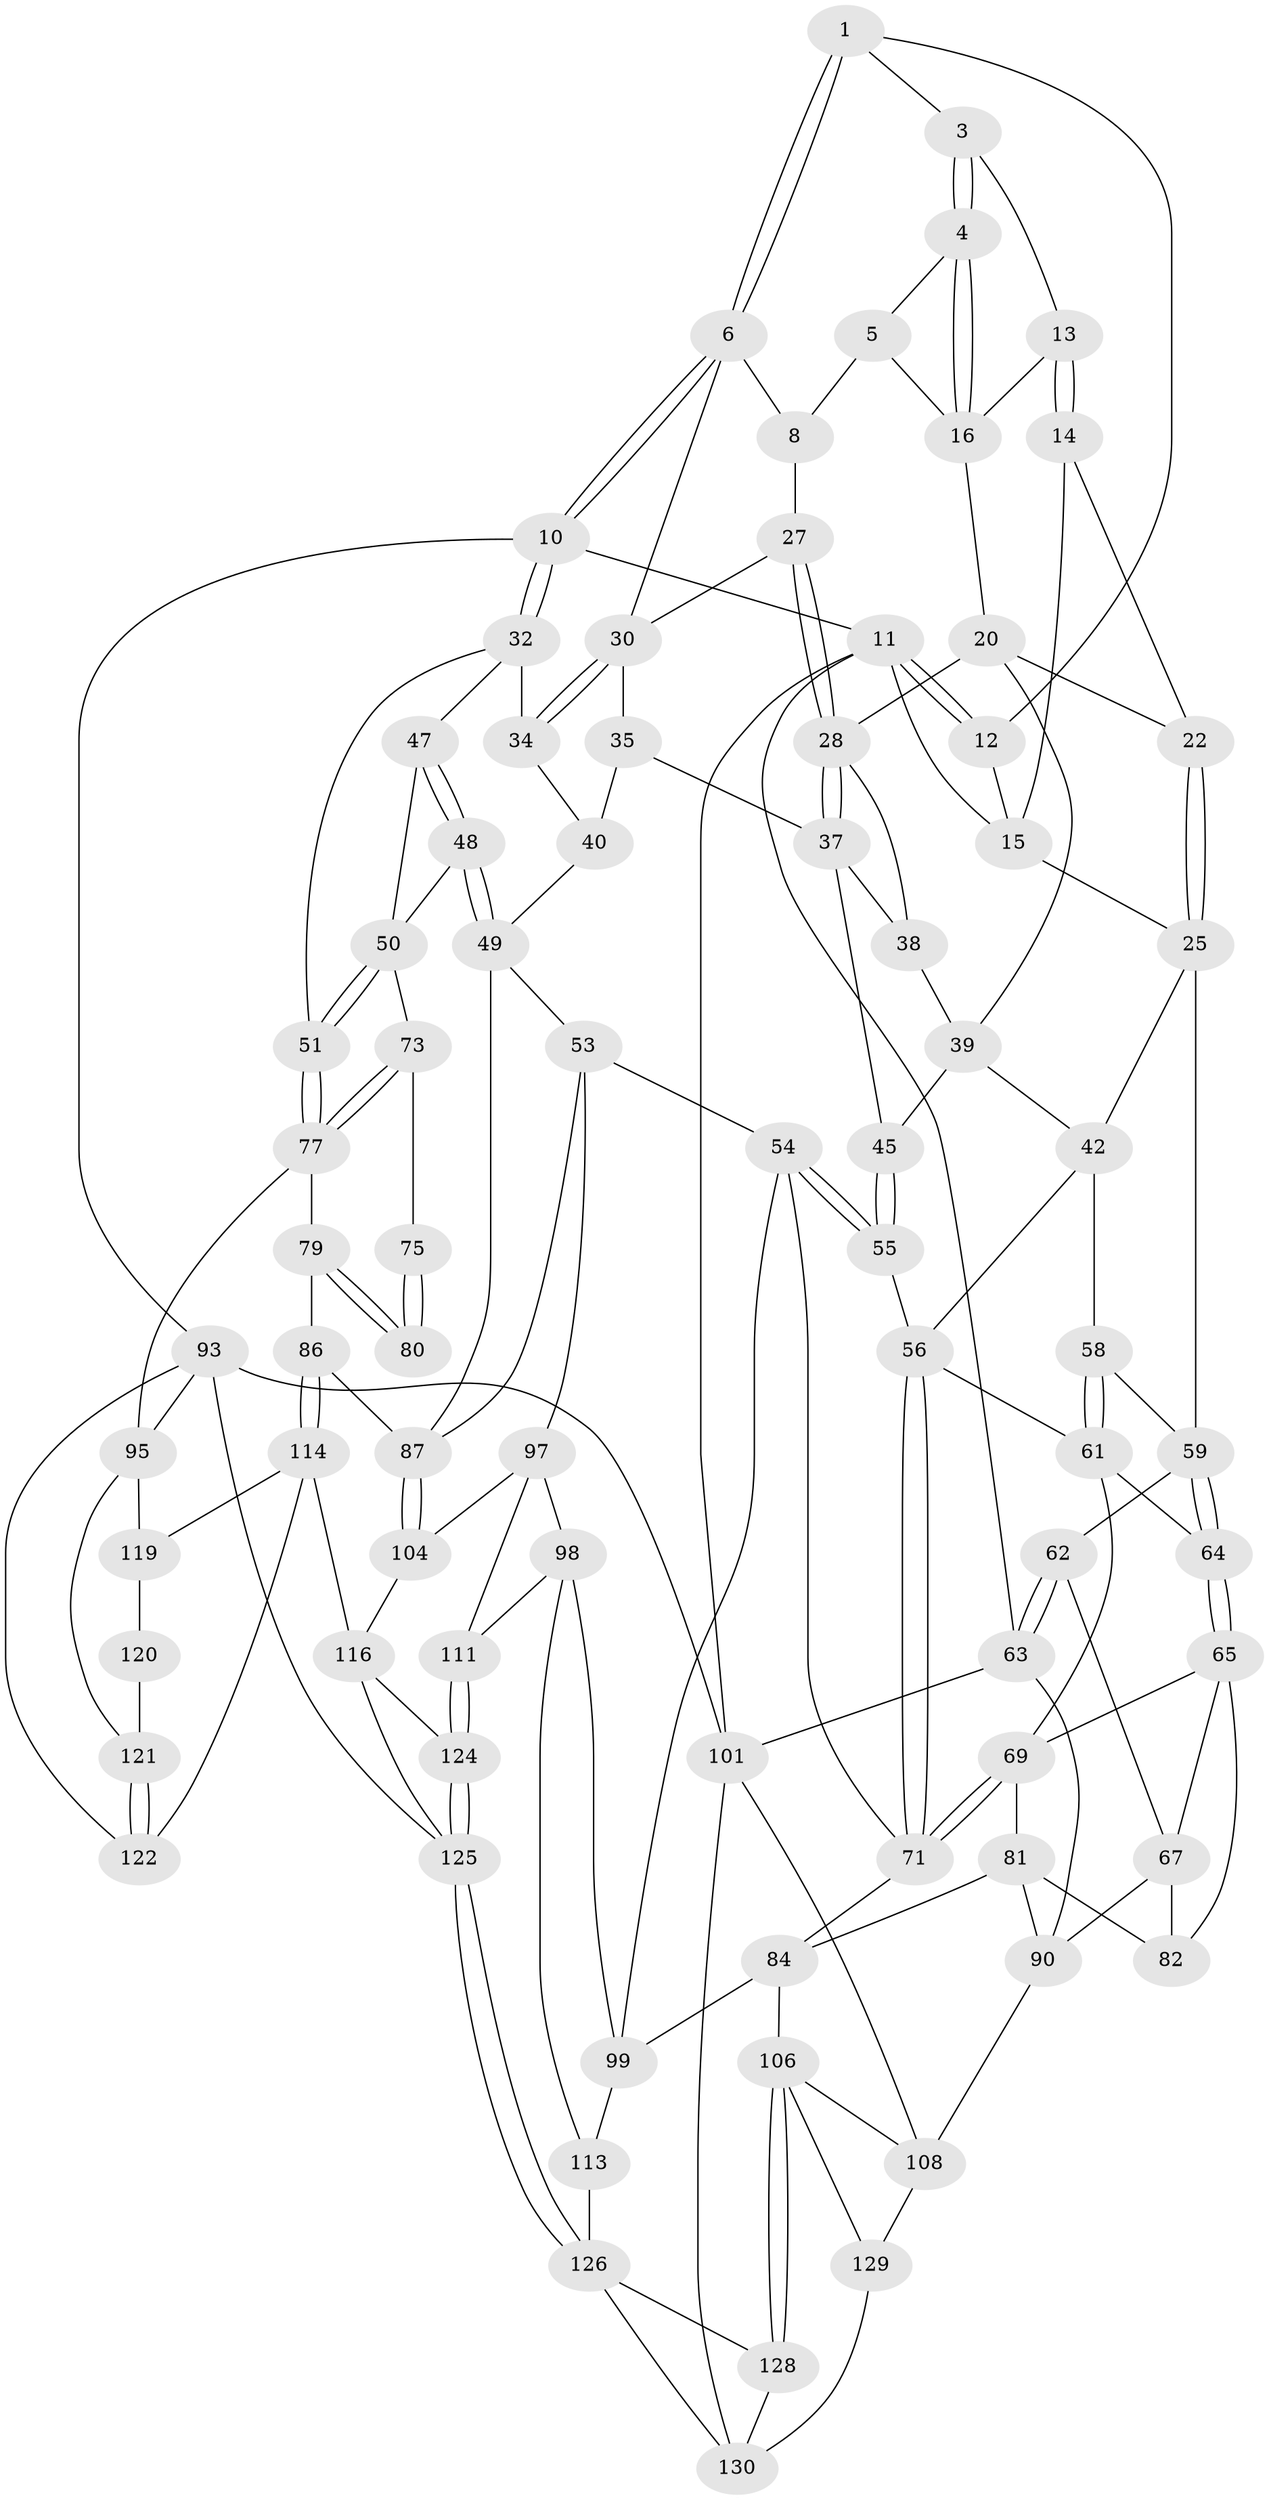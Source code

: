 // original degree distribution, {3: 0.022727272727272728, 4: 0.22727272727272727, 5: 0.5227272727272727, 6: 0.22727272727272727}
// Generated by graph-tools (version 1.1) at 2025/11/02/27/25 16:11:53]
// undirected, 81 vertices, 176 edges
graph export_dot {
graph [start="1"]
  node [color=gray90,style=filled];
  1 [pos="+0.4704385593184821+0",super="+2"];
  3 [pos="+0.1775697094502678+0"];
  4 [pos="+0.326460493291562+0.09041955312659353"];
  5 [pos="+0.4620984081645573+0",super="+9"];
  6 [pos="+0.8303166540353217+0",super="+7"];
  8 [pos="+0.5880190920606142+0.13442010226303627"];
  10 [pos="+1+0"];
  11 [pos="+0+0",super="+24"];
  12 [pos="+0+0"];
  13 [pos="+0.17030830955494522+0.04502695398271948",super="+17"];
  14 [pos="+0.12825890420118885+0.1520166458404204",super="+19"];
  15 [pos="+0.08941516619966403+0.15306964097701986",super="+23"];
  16 [pos="+0.3303867414478842+0.11271982937336623",super="+18"];
  20 [pos="+0.39808054631793544+0.20427119832033974",super="+21"];
  22 [pos="+0.20336622114799213+0.23095160268850615"];
  25 [pos="+0.18916216429303456+0.3151386565942274",super="+26"];
  27 [pos="+0.5868926700335501+0.1388711077075746"];
  28 [pos="+0.5112207003736884+0.26310755669546937",super="+29"];
  30 [pos="+0.7784227508208988+0.14880426145167813",super="+31"];
  32 [pos="+1+0",super="+33"];
  34 [pos="+0.8138802758470326+0.22648636045263906"];
  35 [pos="+0.6169181062167708+0.26546502867458227",super="+36"];
  37 [pos="+0.5372934676951229+0.3370036492894167",super="+44"];
  38 [pos="+0.4371733270267695+0.3277004696730715"];
  39 [pos="+0.3676876433261312+0.27978501333848627",super="+41"];
  40 [pos="+0.7652982088918814+0.2687534466170667",super="+46"];
  42 [pos="+0.3059184734019032+0.35644245895230137",super="+43"];
  45 [pos="+0.4978825614989448+0.3968894216241373"];
  47 [pos="+0.8528164273222679+0.27153931205821974"];
  48 [pos="+0.8439246020821527+0.480105286277386"];
  49 [pos="+0.7044607658783466+0.49052509178215253",super="+52"];
  50 [pos="+1+0.3817898156548634",super="+72"];
  51 [pos="+1+0.390602869313538"];
  53 [pos="+0.6102851641925461+0.544826715081658",super="+96"];
  54 [pos="+0.5272362655532283+0.5258934929664191",super="+92"];
  55 [pos="+0.478159113943145+0.4875329074033623"];
  56 [pos="+0.4286716207871161+0.49514213839254906",super="+57"];
  58 [pos="+0.24840939643248133+0.4510877361725945"];
  59 [pos="+0.23245335627786473+0.4571172161106698",super="+60"];
  61 [pos="+0.29330648954341443+0.501641491801878",super="+68"];
  62 [pos="+0.02053851078075088+0.4474046072913081"];
  63 [pos="+0+0.4591069453038224",super="+91"];
  64 [pos="+0.1757772765418284+0.49692681945835215"];
  65 [pos="+0.1533346746950144+0.503073900447014",super="+66"];
  67 [pos="+0.041225895102119776+0.4626747522841389",super="+89"];
  69 [pos="+0.2685903843757049+0.5419005060019757",super="+70"];
  71 [pos="+0.34301951547419673+0.6446946273512513",super="+83"];
  73 [pos="+0.9881036864006463+0.5437347603494909",super="+74"];
  75 [pos="+0.8703320492531573+0.5941894668054898",super="+76"];
  77 [pos="+1+0.521159575756881",super="+78"];
  79 [pos="+0.8802935770950049+0.7229515624644032"];
  80 [pos="+0.880376850896542+0.7101851651988395"];
  81 [pos="+0.214223319929793+0.6179715448776903",super="+85"];
  82 [pos="+0.16883597089126237+0.6059416475398061"];
  84 [pos="+0.31342566066583344+0.7085989504401252",super="+103"];
  86 [pos="+0.8764446934310546+0.7257315368899538"];
  87 [pos="+0.8504442007442888+0.7306610831127138",super="+88"];
  90 [pos="+0.09031180386279959+0.7241688550055008",super="+100"];
  93 [pos="+1+1",super="+94"];
  95 [pos="+1+0.9794805865819995",super="+118"];
  97 [pos="+0.6108340336359458+0.7384389459448005",super="+105"];
  98 [pos="+0.5426635533207321+0.7637118394609068",super="+112"];
  99 [pos="+0.5030334726143283+0.7615405252217408",super="+102"];
  101 [pos="+0+1",super="+110"];
  104 [pos="+0.7471462850027865+0.8090632975522918"];
  106 [pos="+0.3761418813513989+0.8173244556631655",super="+107"];
  108 [pos="+0.15452112118083602+0.8048743979175672",super="+109"];
  111 [pos="+0.636936070877991+0.8700589228568614"];
  113 [pos="+0.5502891694013653+0.9405344230467216"];
  114 [pos="+0.8938847041228446+0.7943818707322573",super="+115"];
  116 [pos="+0.7780179235593023+1",super="+117"];
  119 [pos="+0.9057189375218582+0.8211924570439528"];
  120 [pos="+0.9134692084063499+0.8580739181098745"];
  121 [pos="+0.921819637910469+0.9333759567898684",super="+123"];
  122 [pos="+0.9048193550225199+0.9539421655609379"];
  124 [pos="+0.6462758146247981+0.9324905160467344"];
  125 [pos="+0.6396566564189446+1",super="+131"];
  126 [pos="+0.6230619689981182+1",super="+127"];
  128 [pos="+0.4045411822849464+0.9029138525261416"];
  129 [pos="+0.25501745846478685+0.9369037575038"];
  130 [pos="+0.4005031203279455+0.9798541763780918",super="+132"];
  1 -- 6;
  1 -- 6;
  1 -- 3;
  1 -- 12;
  3 -- 4;
  3 -- 4;
  3 -- 13;
  4 -- 5;
  4 -- 16;
  4 -- 16;
  5 -- 8;
  5 -- 16;
  6 -- 10;
  6 -- 10;
  6 -- 8;
  6 -- 30;
  8 -- 27;
  10 -- 11;
  10 -- 32;
  10 -- 32;
  10 -- 93;
  11 -- 12;
  11 -- 12;
  11 -- 101;
  11 -- 63;
  11 -- 15;
  12 -- 15;
  13 -- 14 [weight=2];
  13 -- 14;
  13 -- 16;
  14 -- 15;
  14 -- 22;
  15 -- 25;
  16 -- 20;
  20 -- 22;
  20 -- 39;
  20 -- 28;
  22 -- 25;
  22 -- 25;
  25 -- 42;
  25 -- 59;
  27 -- 28;
  27 -- 28;
  27 -- 30;
  28 -- 37;
  28 -- 37;
  28 -- 38;
  30 -- 34;
  30 -- 34;
  30 -- 35;
  32 -- 51;
  32 -- 34;
  32 -- 47;
  34 -- 40;
  35 -- 40 [weight=2];
  35 -- 37;
  37 -- 45;
  37 -- 38;
  38 -- 39;
  39 -- 42;
  39 -- 45;
  40 -- 49;
  42 -- 56;
  42 -- 58;
  45 -- 55;
  45 -- 55;
  47 -- 48;
  47 -- 48;
  47 -- 50;
  48 -- 49;
  48 -- 49;
  48 -- 50;
  49 -- 53;
  49 -- 87;
  50 -- 51;
  50 -- 51;
  50 -- 73;
  51 -- 77;
  51 -- 77;
  53 -- 54;
  53 -- 97;
  53 -- 87;
  54 -- 55;
  54 -- 55;
  54 -- 99;
  54 -- 71;
  55 -- 56;
  56 -- 71;
  56 -- 71;
  56 -- 61;
  58 -- 59;
  58 -- 61;
  58 -- 61;
  59 -- 64;
  59 -- 64;
  59 -- 62;
  61 -- 64;
  61 -- 69;
  62 -- 63;
  62 -- 63;
  62 -- 67;
  63 -- 90;
  63 -- 101;
  64 -- 65;
  64 -- 65;
  65 -- 82;
  65 -- 67;
  65 -- 69;
  67 -- 82;
  67 -- 90;
  69 -- 71;
  69 -- 71;
  69 -- 81;
  71 -- 84;
  73 -- 77;
  73 -- 77;
  73 -- 75;
  75 -- 80 [weight=2];
  75 -- 80;
  77 -- 79;
  77 -- 95;
  79 -- 80;
  79 -- 80;
  79 -- 86;
  81 -- 82;
  81 -- 84;
  81 -- 90;
  84 -- 106;
  84 -- 99;
  86 -- 87;
  86 -- 114;
  86 -- 114;
  87 -- 104;
  87 -- 104;
  90 -- 108;
  93 -- 101;
  93 -- 125;
  93 -- 122;
  93 -- 95;
  95 -- 119;
  95 -- 121;
  97 -- 98;
  97 -- 104;
  97 -- 111;
  98 -- 99;
  98 -- 113;
  98 -- 111;
  99 -- 113;
  101 -- 130;
  101 -- 108;
  104 -- 116;
  106 -- 128;
  106 -- 128;
  106 -- 129;
  106 -- 108;
  108 -- 129;
  111 -- 124;
  111 -- 124;
  113 -- 126;
  114 -- 119;
  114 -- 116;
  114 -- 122;
  116 -- 125;
  116 -- 124;
  119 -- 120;
  120 -- 121 [weight=2];
  121 -- 122;
  121 -- 122;
  124 -- 125;
  124 -- 125;
  125 -- 126;
  125 -- 126;
  126 -- 130;
  126 -- 128;
  128 -- 130;
  129 -- 130;
}
